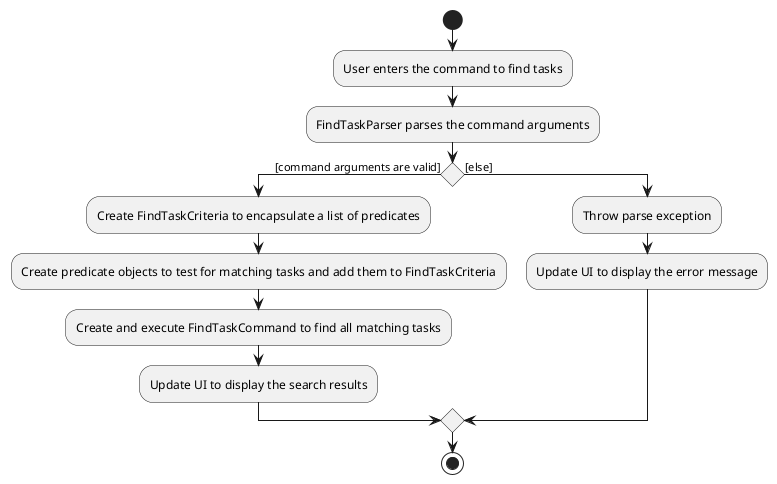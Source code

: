 @startuml

start

:User enters the command to find tasks;

:FindTaskParser parses the command arguments;

if () then ([command arguments are valid])
        :Create FindTaskCriteria to encapsulate a list of predicates;
        :Create predicate objects to test for matching tasks and add them to FindTaskCriteria;
        :Create and execute FindTaskCommand to find all matching tasks;
        :Update UI to display the search results;
else ([else])
        :Throw parse exception;
        :Update UI to display the error message;

endif

stop
@enduml
